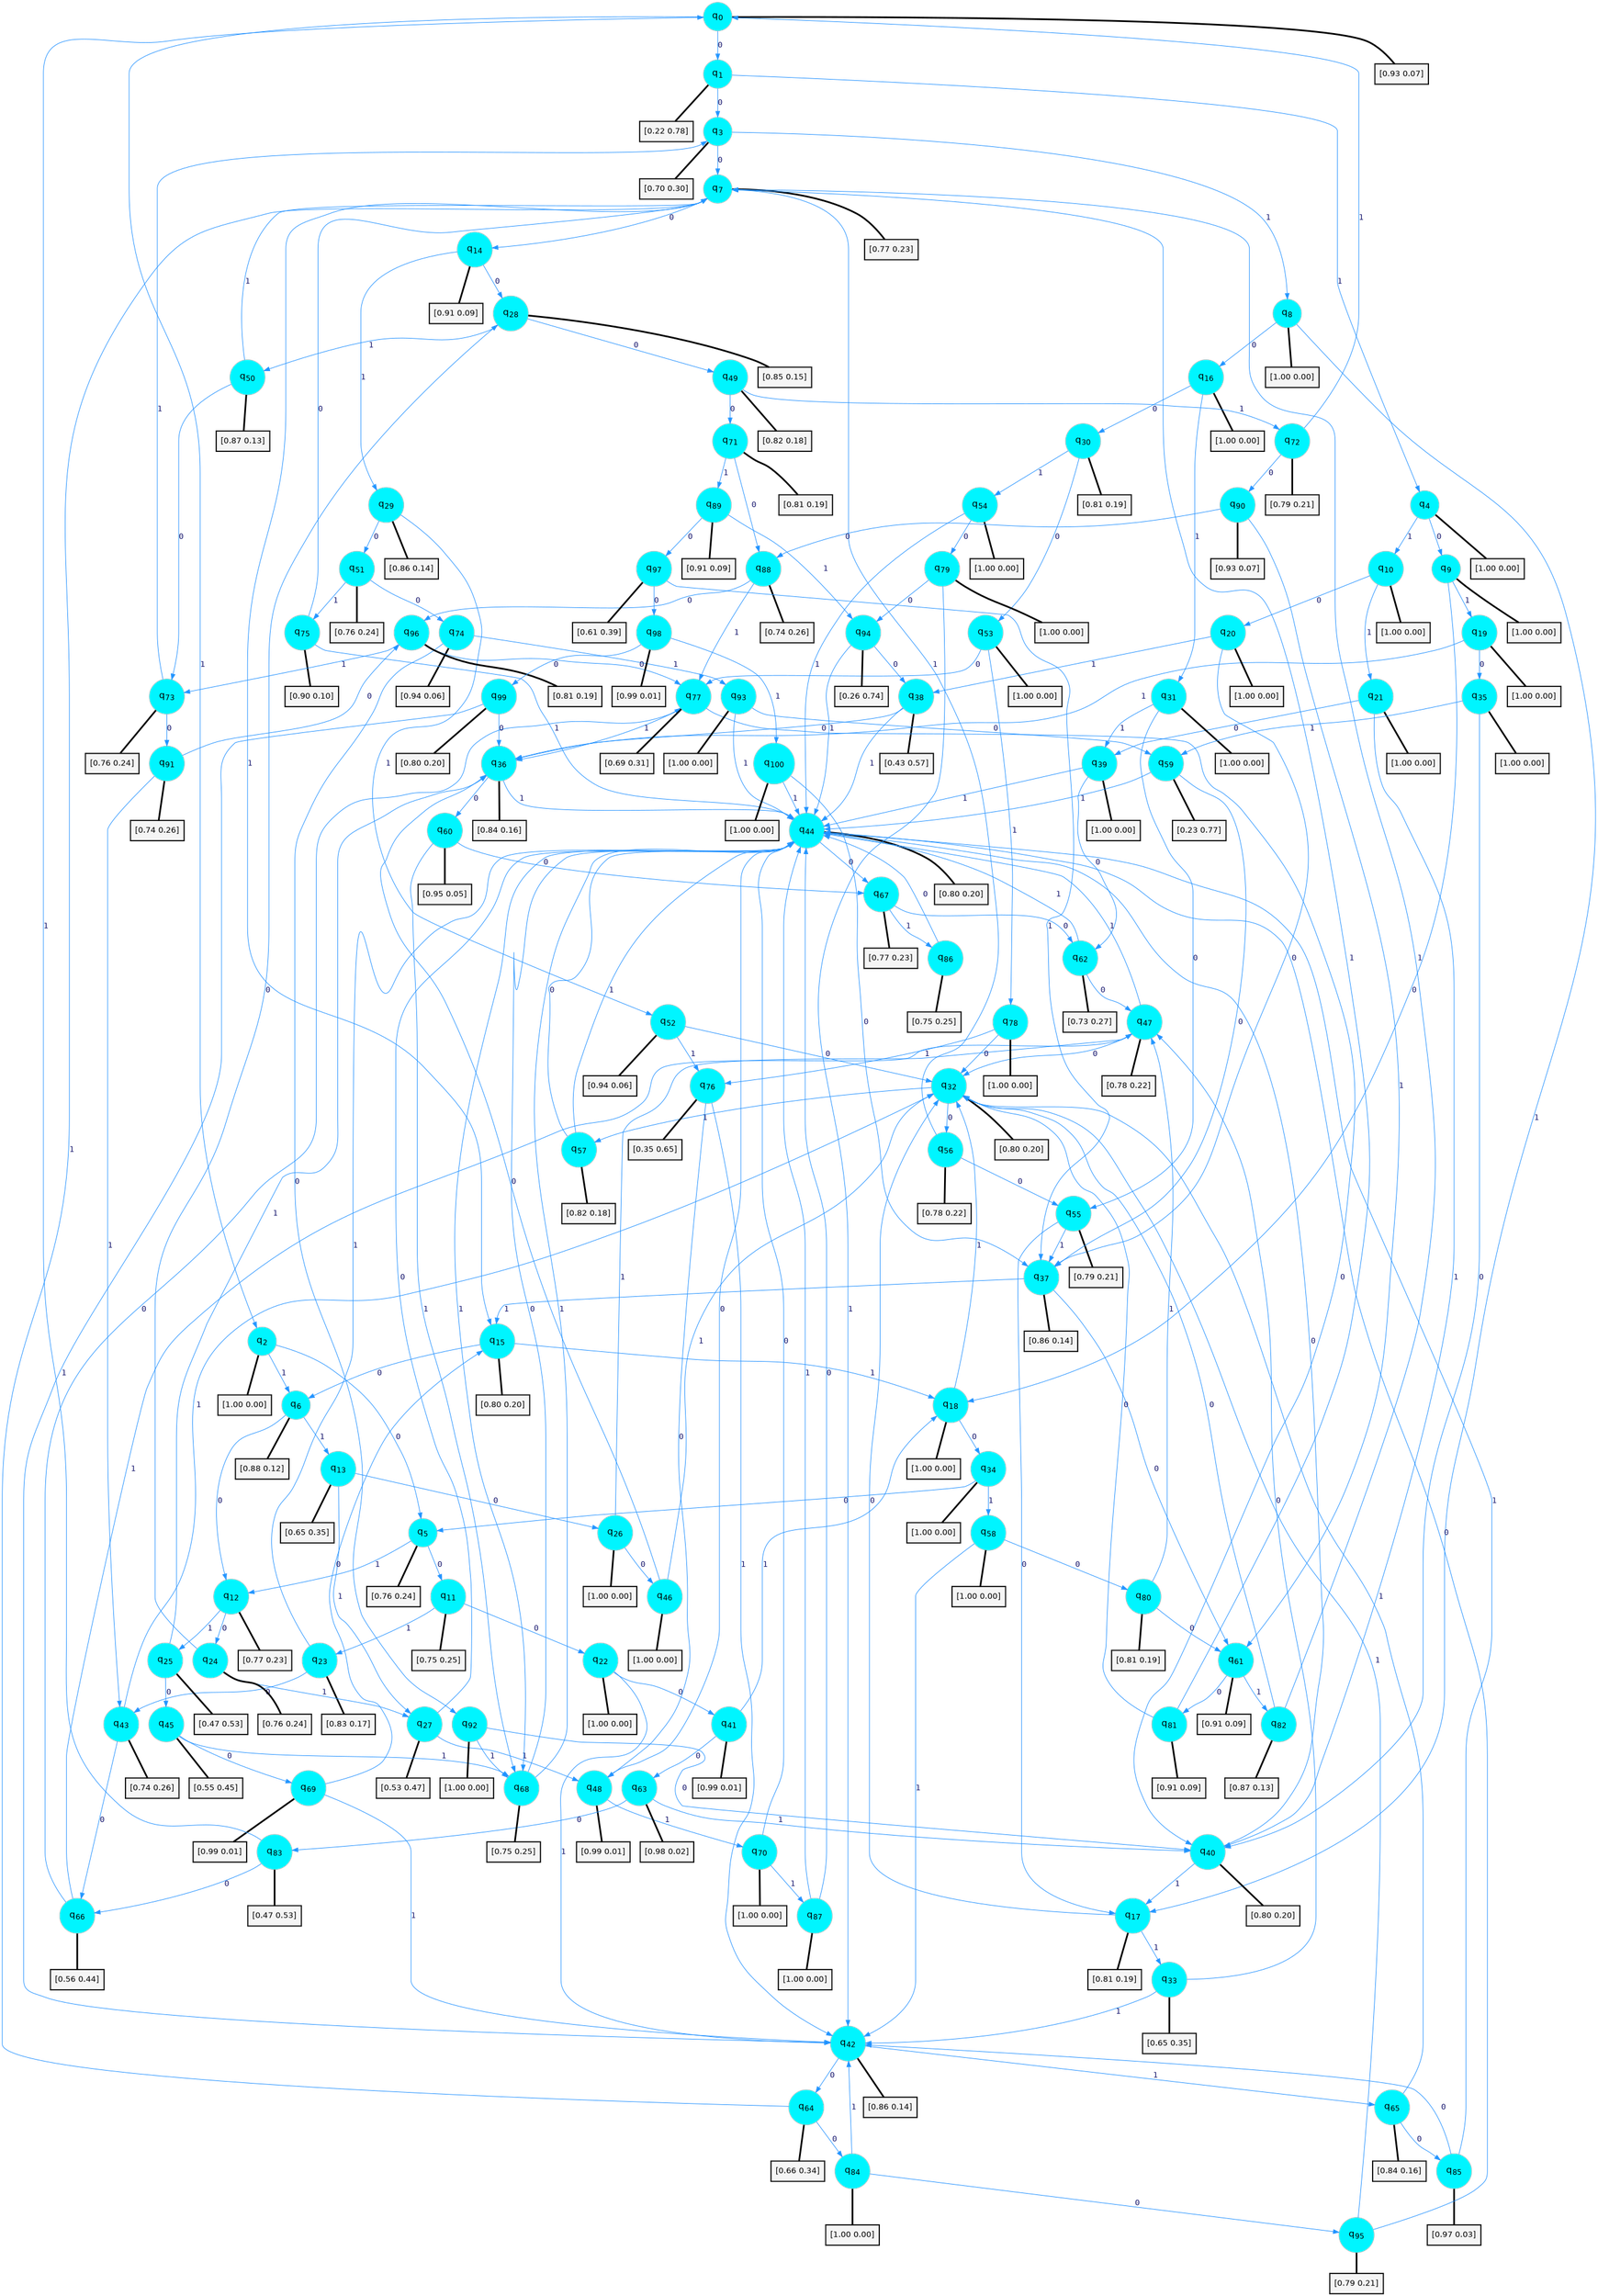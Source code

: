 digraph G {
graph [
bgcolor=transparent, dpi=300, rankdir=TD, size="40,25"];
node [
color=gray, fillcolor=turquoise1, fontcolor=black, fontname=Helvetica, fontsize=16, fontweight=bold, shape=circle, style=filled];
edge [
arrowsize=1, color=dodgerblue1, fontcolor=midnightblue, fontname=courier, fontweight=bold, penwidth=1, style=solid, weight=20];
0[label=<q<SUB>0</SUB>>];
1[label=<q<SUB>1</SUB>>];
2[label=<q<SUB>2</SUB>>];
3[label=<q<SUB>3</SUB>>];
4[label=<q<SUB>4</SUB>>];
5[label=<q<SUB>5</SUB>>];
6[label=<q<SUB>6</SUB>>];
7[label=<q<SUB>7</SUB>>];
8[label=<q<SUB>8</SUB>>];
9[label=<q<SUB>9</SUB>>];
10[label=<q<SUB>10</SUB>>];
11[label=<q<SUB>11</SUB>>];
12[label=<q<SUB>12</SUB>>];
13[label=<q<SUB>13</SUB>>];
14[label=<q<SUB>14</SUB>>];
15[label=<q<SUB>15</SUB>>];
16[label=<q<SUB>16</SUB>>];
17[label=<q<SUB>17</SUB>>];
18[label=<q<SUB>18</SUB>>];
19[label=<q<SUB>19</SUB>>];
20[label=<q<SUB>20</SUB>>];
21[label=<q<SUB>21</SUB>>];
22[label=<q<SUB>22</SUB>>];
23[label=<q<SUB>23</SUB>>];
24[label=<q<SUB>24</SUB>>];
25[label=<q<SUB>25</SUB>>];
26[label=<q<SUB>26</SUB>>];
27[label=<q<SUB>27</SUB>>];
28[label=<q<SUB>28</SUB>>];
29[label=<q<SUB>29</SUB>>];
30[label=<q<SUB>30</SUB>>];
31[label=<q<SUB>31</SUB>>];
32[label=<q<SUB>32</SUB>>];
33[label=<q<SUB>33</SUB>>];
34[label=<q<SUB>34</SUB>>];
35[label=<q<SUB>35</SUB>>];
36[label=<q<SUB>36</SUB>>];
37[label=<q<SUB>37</SUB>>];
38[label=<q<SUB>38</SUB>>];
39[label=<q<SUB>39</SUB>>];
40[label=<q<SUB>40</SUB>>];
41[label=<q<SUB>41</SUB>>];
42[label=<q<SUB>42</SUB>>];
43[label=<q<SUB>43</SUB>>];
44[label=<q<SUB>44</SUB>>];
45[label=<q<SUB>45</SUB>>];
46[label=<q<SUB>46</SUB>>];
47[label=<q<SUB>47</SUB>>];
48[label=<q<SUB>48</SUB>>];
49[label=<q<SUB>49</SUB>>];
50[label=<q<SUB>50</SUB>>];
51[label=<q<SUB>51</SUB>>];
52[label=<q<SUB>52</SUB>>];
53[label=<q<SUB>53</SUB>>];
54[label=<q<SUB>54</SUB>>];
55[label=<q<SUB>55</SUB>>];
56[label=<q<SUB>56</SUB>>];
57[label=<q<SUB>57</SUB>>];
58[label=<q<SUB>58</SUB>>];
59[label=<q<SUB>59</SUB>>];
60[label=<q<SUB>60</SUB>>];
61[label=<q<SUB>61</SUB>>];
62[label=<q<SUB>62</SUB>>];
63[label=<q<SUB>63</SUB>>];
64[label=<q<SUB>64</SUB>>];
65[label=<q<SUB>65</SUB>>];
66[label=<q<SUB>66</SUB>>];
67[label=<q<SUB>67</SUB>>];
68[label=<q<SUB>68</SUB>>];
69[label=<q<SUB>69</SUB>>];
70[label=<q<SUB>70</SUB>>];
71[label=<q<SUB>71</SUB>>];
72[label=<q<SUB>72</SUB>>];
73[label=<q<SUB>73</SUB>>];
74[label=<q<SUB>74</SUB>>];
75[label=<q<SUB>75</SUB>>];
76[label=<q<SUB>76</SUB>>];
77[label=<q<SUB>77</SUB>>];
78[label=<q<SUB>78</SUB>>];
79[label=<q<SUB>79</SUB>>];
80[label=<q<SUB>80</SUB>>];
81[label=<q<SUB>81</SUB>>];
82[label=<q<SUB>82</SUB>>];
83[label=<q<SUB>83</SUB>>];
84[label=<q<SUB>84</SUB>>];
85[label=<q<SUB>85</SUB>>];
86[label=<q<SUB>86</SUB>>];
87[label=<q<SUB>87</SUB>>];
88[label=<q<SUB>88</SUB>>];
89[label=<q<SUB>89</SUB>>];
90[label=<q<SUB>90</SUB>>];
91[label=<q<SUB>91</SUB>>];
92[label=<q<SUB>92</SUB>>];
93[label=<q<SUB>93</SUB>>];
94[label=<q<SUB>94</SUB>>];
95[label=<q<SUB>95</SUB>>];
96[label=<q<SUB>96</SUB>>];
97[label=<q<SUB>97</SUB>>];
98[label=<q<SUB>98</SUB>>];
99[label=<q<SUB>99</SUB>>];
100[label=<q<SUB>100</SUB>>];
101[label="[0.93 0.07]", shape=box,fontcolor=black, fontname=Helvetica, fontsize=14, penwidth=2, fillcolor=whitesmoke,color=black];
102[label="[0.22 0.78]", shape=box,fontcolor=black, fontname=Helvetica, fontsize=14, penwidth=2, fillcolor=whitesmoke,color=black];
103[label="[1.00 0.00]", shape=box,fontcolor=black, fontname=Helvetica, fontsize=14, penwidth=2, fillcolor=whitesmoke,color=black];
104[label="[0.70 0.30]", shape=box,fontcolor=black, fontname=Helvetica, fontsize=14, penwidth=2, fillcolor=whitesmoke,color=black];
105[label="[1.00 0.00]", shape=box,fontcolor=black, fontname=Helvetica, fontsize=14, penwidth=2, fillcolor=whitesmoke,color=black];
106[label="[0.76 0.24]", shape=box,fontcolor=black, fontname=Helvetica, fontsize=14, penwidth=2, fillcolor=whitesmoke,color=black];
107[label="[0.88 0.12]", shape=box,fontcolor=black, fontname=Helvetica, fontsize=14, penwidth=2, fillcolor=whitesmoke,color=black];
108[label="[0.77 0.23]", shape=box,fontcolor=black, fontname=Helvetica, fontsize=14, penwidth=2, fillcolor=whitesmoke,color=black];
109[label="[1.00 0.00]", shape=box,fontcolor=black, fontname=Helvetica, fontsize=14, penwidth=2, fillcolor=whitesmoke,color=black];
110[label="[1.00 0.00]", shape=box,fontcolor=black, fontname=Helvetica, fontsize=14, penwidth=2, fillcolor=whitesmoke,color=black];
111[label="[1.00 0.00]", shape=box,fontcolor=black, fontname=Helvetica, fontsize=14, penwidth=2, fillcolor=whitesmoke,color=black];
112[label="[0.75 0.25]", shape=box,fontcolor=black, fontname=Helvetica, fontsize=14, penwidth=2, fillcolor=whitesmoke,color=black];
113[label="[0.77 0.23]", shape=box,fontcolor=black, fontname=Helvetica, fontsize=14, penwidth=2, fillcolor=whitesmoke,color=black];
114[label="[0.65 0.35]", shape=box,fontcolor=black, fontname=Helvetica, fontsize=14, penwidth=2, fillcolor=whitesmoke,color=black];
115[label="[0.91 0.09]", shape=box,fontcolor=black, fontname=Helvetica, fontsize=14, penwidth=2, fillcolor=whitesmoke,color=black];
116[label="[0.80 0.20]", shape=box,fontcolor=black, fontname=Helvetica, fontsize=14, penwidth=2, fillcolor=whitesmoke,color=black];
117[label="[1.00 0.00]", shape=box,fontcolor=black, fontname=Helvetica, fontsize=14, penwidth=2, fillcolor=whitesmoke,color=black];
118[label="[0.81 0.19]", shape=box,fontcolor=black, fontname=Helvetica, fontsize=14, penwidth=2, fillcolor=whitesmoke,color=black];
119[label="[1.00 0.00]", shape=box,fontcolor=black, fontname=Helvetica, fontsize=14, penwidth=2, fillcolor=whitesmoke,color=black];
120[label="[1.00 0.00]", shape=box,fontcolor=black, fontname=Helvetica, fontsize=14, penwidth=2, fillcolor=whitesmoke,color=black];
121[label="[1.00 0.00]", shape=box,fontcolor=black, fontname=Helvetica, fontsize=14, penwidth=2, fillcolor=whitesmoke,color=black];
122[label="[1.00 0.00]", shape=box,fontcolor=black, fontname=Helvetica, fontsize=14, penwidth=2, fillcolor=whitesmoke,color=black];
123[label="[1.00 0.00]", shape=box,fontcolor=black, fontname=Helvetica, fontsize=14, penwidth=2, fillcolor=whitesmoke,color=black];
124[label="[0.83 0.17]", shape=box,fontcolor=black, fontname=Helvetica, fontsize=14, penwidth=2, fillcolor=whitesmoke,color=black];
125[label="[0.76 0.24]", shape=box,fontcolor=black, fontname=Helvetica, fontsize=14, penwidth=2, fillcolor=whitesmoke,color=black];
126[label="[0.47 0.53]", shape=box,fontcolor=black, fontname=Helvetica, fontsize=14, penwidth=2, fillcolor=whitesmoke,color=black];
127[label="[1.00 0.00]", shape=box,fontcolor=black, fontname=Helvetica, fontsize=14, penwidth=2, fillcolor=whitesmoke,color=black];
128[label="[0.53 0.47]", shape=box,fontcolor=black, fontname=Helvetica, fontsize=14, penwidth=2, fillcolor=whitesmoke,color=black];
129[label="[0.85 0.15]", shape=box,fontcolor=black, fontname=Helvetica, fontsize=14, penwidth=2, fillcolor=whitesmoke,color=black];
130[label="[0.86 0.14]", shape=box,fontcolor=black, fontname=Helvetica, fontsize=14, penwidth=2, fillcolor=whitesmoke,color=black];
131[label="[0.81 0.19]", shape=box,fontcolor=black, fontname=Helvetica, fontsize=14, penwidth=2, fillcolor=whitesmoke,color=black];
132[label="[1.00 0.00]", shape=box,fontcolor=black, fontname=Helvetica, fontsize=14, penwidth=2, fillcolor=whitesmoke,color=black];
133[label="[0.80 0.20]", shape=box,fontcolor=black, fontname=Helvetica, fontsize=14, penwidth=2, fillcolor=whitesmoke,color=black];
134[label="[0.65 0.35]", shape=box,fontcolor=black, fontname=Helvetica, fontsize=14, penwidth=2, fillcolor=whitesmoke,color=black];
135[label="[1.00 0.00]", shape=box,fontcolor=black, fontname=Helvetica, fontsize=14, penwidth=2, fillcolor=whitesmoke,color=black];
136[label="[1.00 0.00]", shape=box,fontcolor=black, fontname=Helvetica, fontsize=14, penwidth=2, fillcolor=whitesmoke,color=black];
137[label="[0.84 0.16]", shape=box,fontcolor=black, fontname=Helvetica, fontsize=14, penwidth=2, fillcolor=whitesmoke,color=black];
138[label="[0.86 0.14]", shape=box,fontcolor=black, fontname=Helvetica, fontsize=14, penwidth=2, fillcolor=whitesmoke,color=black];
139[label="[0.43 0.57]", shape=box,fontcolor=black, fontname=Helvetica, fontsize=14, penwidth=2, fillcolor=whitesmoke,color=black];
140[label="[1.00 0.00]", shape=box,fontcolor=black, fontname=Helvetica, fontsize=14, penwidth=2, fillcolor=whitesmoke,color=black];
141[label="[0.80 0.20]", shape=box,fontcolor=black, fontname=Helvetica, fontsize=14, penwidth=2, fillcolor=whitesmoke,color=black];
142[label="[0.99 0.01]", shape=box,fontcolor=black, fontname=Helvetica, fontsize=14, penwidth=2, fillcolor=whitesmoke,color=black];
143[label="[0.86 0.14]", shape=box,fontcolor=black, fontname=Helvetica, fontsize=14, penwidth=2, fillcolor=whitesmoke,color=black];
144[label="[0.74 0.26]", shape=box,fontcolor=black, fontname=Helvetica, fontsize=14, penwidth=2, fillcolor=whitesmoke,color=black];
145[label="[0.80 0.20]", shape=box,fontcolor=black, fontname=Helvetica, fontsize=14, penwidth=2, fillcolor=whitesmoke,color=black];
146[label="[0.55 0.45]", shape=box,fontcolor=black, fontname=Helvetica, fontsize=14, penwidth=2, fillcolor=whitesmoke,color=black];
147[label="[1.00 0.00]", shape=box,fontcolor=black, fontname=Helvetica, fontsize=14, penwidth=2, fillcolor=whitesmoke,color=black];
148[label="[0.78 0.22]", shape=box,fontcolor=black, fontname=Helvetica, fontsize=14, penwidth=2, fillcolor=whitesmoke,color=black];
149[label="[0.99 0.01]", shape=box,fontcolor=black, fontname=Helvetica, fontsize=14, penwidth=2, fillcolor=whitesmoke,color=black];
150[label="[0.82 0.18]", shape=box,fontcolor=black, fontname=Helvetica, fontsize=14, penwidth=2, fillcolor=whitesmoke,color=black];
151[label="[0.87 0.13]", shape=box,fontcolor=black, fontname=Helvetica, fontsize=14, penwidth=2, fillcolor=whitesmoke,color=black];
152[label="[0.76 0.24]", shape=box,fontcolor=black, fontname=Helvetica, fontsize=14, penwidth=2, fillcolor=whitesmoke,color=black];
153[label="[0.94 0.06]", shape=box,fontcolor=black, fontname=Helvetica, fontsize=14, penwidth=2, fillcolor=whitesmoke,color=black];
154[label="[1.00 0.00]", shape=box,fontcolor=black, fontname=Helvetica, fontsize=14, penwidth=2, fillcolor=whitesmoke,color=black];
155[label="[1.00 0.00]", shape=box,fontcolor=black, fontname=Helvetica, fontsize=14, penwidth=2, fillcolor=whitesmoke,color=black];
156[label="[0.79 0.21]", shape=box,fontcolor=black, fontname=Helvetica, fontsize=14, penwidth=2, fillcolor=whitesmoke,color=black];
157[label="[0.78 0.22]", shape=box,fontcolor=black, fontname=Helvetica, fontsize=14, penwidth=2, fillcolor=whitesmoke,color=black];
158[label="[0.82 0.18]", shape=box,fontcolor=black, fontname=Helvetica, fontsize=14, penwidth=2, fillcolor=whitesmoke,color=black];
159[label="[1.00 0.00]", shape=box,fontcolor=black, fontname=Helvetica, fontsize=14, penwidth=2, fillcolor=whitesmoke,color=black];
160[label="[0.23 0.77]", shape=box,fontcolor=black, fontname=Helvetica, fontsize=14, penwidth=2, fillcolor=whitesmoke,color=black];
161[label="[0.95 0.05]", shape=box,fontcolor=black, fontname=Helvetica, fontsize=14, penwidth=2, fillcolor=whitesmoke,color=black];
162[label="[0.91 0.09]", shape=box,fontcolor=black, fontname=Helvetica, fontsize=14, penwidth=2, fillcolor=whitesmoke,color=black];
163[label="[0.73 0.27]", shape=box,fontcolor=black, fontname=Helvetica, fontsize=14, penwidth=2, fillcolor=whitesmoke,color=black];
164[label="[0.98 0.02]", shape=box,fontcolor=black, fontname=Helvetica, fontsize=14, penwidth=2, fillcolor=whitesmoke,color=black];
165[label="[0.66 0.34]", shape=box,fontcolor=black, fontname=Helvetica, fontsize=14, penwidth=2, fillcolor=whitesmoke,color=black];
166[label="[0.84 0.16]", shape=box,fontcolor=black, fontname=Helvetica, fontsize=14, penwidth=2, fillcolor=whitesmoke,color=black];
167[label="[0.56 0.44]", shape=box,fontcolor=black, fontname=Helvetica, fontsize=14, penwidth=2, fillcolor=whitesmoke,color=black];
168[label="[0.77 0.23]", shape=box,fontcolor=black, fontname=Helvetica, fontsize=14, penwidth=2, fillcolor=whitesmoke,color=black];
169[label="[0.75 0.25]", shape=box,fontcolor=black, fontname=Helvetica, fontsize=14, penwidth=2, fillcolor=whitesmoke,color=black];
170[label="[0.99 0.01]", shape=box,fontcolor=black, fontname=Helvetica, fontsize=14, penwidth=2, fillcolor=whitesmoke,color=black];
171[label="[1.00 0.00]", shape=box,fontcolor=black, fontname=Helvetica, fontsize=14, penwidth=2, fillcolor=whitesmoke,color=black];
172[label="[0.81 0.19]", shape=box,fontcolor=black, fontname=Helvetica, fontsize=14, penwidth=2, fillcolor=whitesmoke,color=black];
173[label="[0.79 0.21]", shape=box,fontcolor=black, fontname=Helvetica, fontsize=14, penwidth=2, fillcolor=whitesmoke,color=black];
174[label="[0.76 0.24]", shape=box,fontcolor=black, fontname=Helvetica, fontsize=14, penwidth=2, fillcolor=whitesmoke,color=black];
175[label="[0.94 0.06]", shape=box,fontcolor=black, fontname=Helvetica, fontsize=14, penwidth=2, fillcolor=whitesmoke,color=black];
176[label="[0.90 0.10]", shape=box,fontcolor=black, fontname=Helvetica, fontsize=14, penwidth=2, fillcolor=whitesmoke,color=black];
177[label="[0.35 0.65]", shape=box,fontcolor=black, fontname=Helvetica, fontsize=14, penwidth=2, fillcolor=whitesmoke,color=black];
178[label="[0.69 0.31]", shape=box,fontcolor=black, fontname=Helvetica, fontsize=14, penwidth=2, fillcolor=whitesmoke,color=black];
179[label="[1.00 0.00]", shape=box,fontcolor=black, fontname=Helvetica, fontsize=14, penwidth=2, fillcolor=whitesmoke,color=black];
180[label="[1.00 0.00]", shape=box,fontcolor=black, fontname=Helvetica, fontsize=14, penwidth=2, fillcolor=whitesmoke,color=black];
181[label="[0.81 0.19]", shape=box,fontcolor=black, fontname=Helvetica, fontsize=14, penwidth=2, fillcolor=whitesmoke,color=black];
182[label="[0.91 0.09]", shape=box,fontcolor=black, fontname=Helvetica, fontsize=14, penwidth=2, fillcolor=whitesmoke,color=black];
183[label="[0.87 0.13]", shape=box,fontcolor=black, fontname=Helvetica, fontsize=14, penwidth=2, fillcolor=whitesmoke,color=black];
184[label="[0.47 0.53]", shape=box,fontcolor=black, fontname=Helvetica, fontsize=14, penwidth=2, fillcolor=whitesmoke,color=black];
185[label="[1.00 0.00]", shape=box,fontcolor=black, fontname=Helvetica, fontsize=14, penwidth=2, fillcolor=whitesmoke,color=black];
186[label="[0.97 0.03]", shape=box,fontcolor=black, fontname=Helvetica, fontsize=14, penwidth=2, fillcolor=whitesmoke,color=black];
187[label="[0.75 0.25]", shape=box,fontcolor=black, fontname=Helvetica, fontsize=14, penwidth=2, fillcolor=whitesmoke,color=black];
188[label="[1.00 0.00]", shape=box,fontcolor=black, fontname=Helvetica, fontsize=14, penwidth=2, fillcolor=whitesmoke,color=black];
189[label="[0.74 0.26]", shape=box,fontcolor=black, fontname=Helvetica, fontsize=14, penwidth=2, fillcolor=whitesmoke,color=black];
190[label="[0.91 0.09]", shape=box,fontcolor=black, fontname=Helvetica, fontsize=14, penwidth=2, fillcolor=whitesmoke,color=black];
191[label="[0.93 0.07]", shape=box,fontcolor=black, fontname=Helvetica, fontsize=14, penwidth=2, fillcolor=whitesmoke,color=black];
192[label="[0.74 0.26]", shape=box,fontcolor=black, fontname=Helvetica, fontsize=14, penwidth=2, fillcolor=whitesmoke,color=black];
193[label="[1.00 0.00]", shape=box,fontcolor=black, fontname=Helvetica, fontsize=14, penwidth=2, fillcolor=whitesmoke,color=black];
194[label="[1.00 0.00]", shape=box,fontcolor=black, fontname=Helvetica, fontsize=14, penwidth=2, fillcolor=whitesmoke,color=black];
195[label="[0.26 0.74]", shape=box,fontcolor=black, fontname=Helvetica, fontsize=14, penwidth=2, fillcolor=whitesmoke,color=black];
196[label="[0.79 0.21]", shape=box,fontcolor=black, fontname=Helvetica, fontsize=14, penwidth=2, fillcolor=whitesmoke,color=black];
197[label="[0.81 0.19]", shape=box,fontcolor=black, fontname=Helvetica, fontsize=14, penwidth=2, fillcolor=whitesmoke,color=black];
198[label="[0.61 0.39]", shape=box,fontcolor=black, fontname=Helvetica, fontsize=14, penwidth=2, fillcolor=whitesmoke,color=black];
199[label="[0.99 0.01]", shape=box,fontcolor=black, fontname=Helvetica, fontsize=14, penwidth=2, fillcolor=whitesmoke,color=black];
200[label="[0.80 0.20]", shape=box,fontcolor=black, fontname=Helvetica, fontsize=14, penwidth=2, fillcolor=whitesmoke,color=black];
201[label="[1.00 0.00]", shape=box,fontcolor=black, fontname=Helvetica, fontsize=14, penwidth=2, fillcolor=whitesmoke,color=black];
0->1 [label=0];
0->2 [label=1];
0->101 [arrowhead=none, penwidth=3,color=black];
1->3 [label=0];
1->4 [label=1];
1->102 [arrowhead=none, penwidth=3,color=black];
2->5 [label=0];
2->6 [label=1];
2->103 [arrowhead=none, penwidth=3,color=black];
3->7 [label=0];
3->8 [label=1];
3->104 [arrowhead=none, penwidth=3,color=black];
4->9 [label=0];
4->10 [label=1];
4->105 [arrowhead=none, penwidth=3,color=black];
5->11 [label=0];
5->12 [label=1];
5->106 [arrowhead=none, penwidth=3,color=black];
6->12 [label=0];
6->13 [label=1];
6->107 [arrowhead=none, penwidth=3,color=black];
7->14 [label=0];
7->15 [label=1];
7->108 [arrowhead=none, penwidth=3,color=black];
8->16 [label=0];
8->17 [label=1];
8->109 [arrowhead=none, penwidth=3,color=black];
9->18 [label=0];
9->19 [label=1];
9->110 [arrowhead=none, penwidth=3,color=black];
10->20 [label=0];
10->21 [label=1];
10->111 [arrowhead=none, penwidth=3,color=black];
11->22 [label=0];
11->23 [label=1];
11->112 [arrowhead=none, penwidth=3,color=black];
12->24 [label=0];
12->25 [label=1];
12->113 [arrowhead=none, penwidth=3,color=black];
13->26 [label=0];
13->27 [label=1];
13->114 [arrowhead=none, penwidth=3,color=black];
14->28 [label=0];
14->29 [label=1];
14->115 [arrowhead=none, penwidth=3,color=black];
15->6 [label=0];
15->18 [label=1];
15->116 [arrowhead=none, penwidth=3,color=black];
16->30 [label=0];
16->31 [label=1];
16->117 [arrowhead=none, penwidth=3,color=black];
17->32 [label=0];
17->33 [label=1];
17->118 [arrowhead=none, penwidth=3,color=black];
18->34 [label=0];
18->32 [label=1];
18->119 [arrowhead=none, penwidth=3,color=black];
19->35 [label=0];
19->36 [label=1];
19->120 [arrowhead=none, penwidth=3,color=black];
20->37 [label=0];
20->38 [label=1];
20->121 [arrowhead=none, penwidth=3,color=black];
21->39 [label=0];
21->40 [label=1];
21->122 [arrowhead=none, penwidth=3,color=black];
22->41 [label=0];
22->42 [label=1];
22->123 [arrowhead=none, penwidth=3,color=black];
23->43 [label=0];
23->44 [label=1];
23->124 [arrowhead=none, penwidth=3,color=black];
24->28 [label=0];
24->27 [label=1];
24->125 [arrowhead=none, penwidth=3,color=black];
25->45 [label=0];
25->36 [label=1];
25->126 [arrowhead=none, penwidth=3,color=black];
26->46 [label=0];
26->47 [label=1];
26->127 [arrowhead=none, penwidth=3,color=black];
27->44 [label=0];
27->48 [label=1];
27->128 [arrowhead=none, penwidth=3,color=black];
28->49 [label=0];
28->50 [label=1];
28->129 [arrowhead=none, penwidth=3,color=black];
29->51 [label=0];
29->52 [label=1];
29->130 [arrowhead=none, penwidth=3,color=black];
30->53 [label=0];
30->54 [label=1];
30->131 [arrowhead=none, penwidth=3,color=black];
31->55 [label=0];
31->39 [label=1];
31->132 [arrowhead=none, penwidth=3,color=black];
32->56 [label=0];
32->57 [label=1];
32->133 [arrowhead=none, penwidth=3,color=black];
33->47 [label=0];
33->42 [label=1];
33->134 [arrowhead=none, penwidth=3,color=black];
34->5 [label=0];
34->58 [label=1];
34->135 [arrowhead=none, penwidth=3,color=black];
35->40 [label=0];
35->59 [label=1];
35->136 [arrowhead=none, penwidth=3,color=black];
36->60 [label=0];
36->44 [label=1];
36->137 [arrowhead=none, penwidth=3,color=black];
37->61 [label=0];
37->15 [label=1];
37->138 [arrowhead=none, penwidth=3,color=black];
38->36 [label=0];
38->44 [label=1];
38->139 [arrowhead=none, penwidth=3,color=black];
39->62 [label=0];
39->44 [label=1];
39->140 [arrowhead=none, penwidth=3,color=black];
40->44 [label=0];
40->17 [label=1];
40->141 [arrowhead=none, penwidth=3,color=black];
41->63 [label=0];
41->18 [label=1];
41->142 [arrowhead=none, penwidth=3,color=black];
42->64 [label=0];
42->65 [label=1];
42->143 [arrowhead=none, penwidth=3,color=black];
43->66 [label=0];
43->32 [label=1];
43->144 [arrowhead=none, penwidth=3,color=black];
44->67 [label=0];
44->68 [label=1];
44->145 [arrowhead=none, penwidth=3,color=black];
45->69 [label=0];
45->68 [label=1];
45->146 [arrowhead=none, penwidth=3,color=black];
46->36 [label=0];
46->32 [label=1];
46->147 [arrowhead=none, penwidth=3,color=black];
47->32 [label=0];
47->44 [label=1];
47->148 [arrowhead=none, penwidth=3,color=black];
48->44 [label=0];
48->70 [label=1];
48->149 [arrowhead=none, penwidth=3,color=black];
49->71 [label=0];
49->72 [label=1];
49->150 [arrowhead=none, penwidth=3,color=black];
50->73 [label=0];
50->7 [label=1];
50->151 [arrowhead=none, penwidth=3,color=black];
51->74 [label=0];
51->75 [label=1];
51->152 [arrowhead=none, penwidth=3,color=black];
52->32 [label=0];
52->76 [label=1];
52->153 [arrowhead=none, penwidth=3,color=black];
53->77 [label=0];
53->78 [label=1];
53->154 [arrowhead=none, penwidth=3,color=black];
54->79 [label=0];
54->44 [label=1];
54->155 [arrowhead=none, penwidth=3,color=black];
55->17 [label=0];
55->37 [label=1];
55->156 [arrowhead=none, penwidth=3,color=black];
56->55 [label=0];
56->7 [label=1];
56->157 [arrowhead=none, penwidth=3,color=black];
57->44 [label=0];
57->44 [label=1];
57->158 [arrowhead=none, penwidth=3,color=black];
58->80 [label=0];
58->42 [label=1];
58->159 [arrowhead=none, penwidth=3,color=black];
59->37 [label=0];
59->44 [label=1];
59->160 [arrowhead=none, penwidth=3,color=black];
60->67 [label=0];
60->68 [label=1];
60->161 [arrowhead=none, penwidth=3,color=black];
61->81 [label=0];
61->82 [label=1];
61->162 [arrowhead=none, penwidth=3,color=black];
62->47 [label=0];
62->44 [label=1];
62->163 [arrowhead=none, penwidth=3,color=black];
63->83 [label=0];
63->40 [label=1];
63->164 [arrowhead=none, penwidth=3,color=black];
64->84 [label=0];
64->7 [label=1];
64->165 [arrowhead=none, penwidth=3,color=black];
65->85 [label=0];
65->32 [label=1];
65->166 [arrowhead=none, penwidth=3,color=black];
66->77 [label=0];
66->47 [label=1];
66->167 [arrowhead=none, penwidth=3,color=black];
67->62 [label=0];
67->86 [label=1];
67->168 [arrowhead=none, penwidth=3,color=black];
68->44 [label=0];
68->44 [label=1];
68->169 [arrowhead=none, penwidth=3,color=black];
69->15 [label=0];
69->42 [label=1];
69->170 [arrowhead=none, penwidth=3,color=black];
70->44 [label=0];
70->87 [label=1];
70->171 [arrowhead=none, penwidth=3,color=black];
71->88 [label=0];
71->89 [label=1];
71->172 [arrowhead=none, penwidth=3,color=black];
72->90 [label=0];
72->0 [label=1];
72->173 [arrowhead=none, penwidth=3,color=black];
73->91 [label=0];
73->3 [label=1];
73->174 [arrowhead=none, penwidth=3,color=black];
74->92 [label=0];
74->93 [label=1];
74->175 [arrowhead=none, penwidth=3,color=black];
75->7 [label=0];
75->44 [label=1];
75->176 [arrowhead=none, penwidth=3,color=black];
76->48 [label=0];
76->42 [label=1];
76->177 [arrowhead=none, penwidth=3,color=black];
77->40 [label=0];
77->36 [label=1];
77->178 [arrowhead=none, penwidth=3,color=black];
78->32 [label=0];
78->76 [label=1];
78->179 [arrowhead=none, penwidth=3,color=black];
79->94 [label=0];
79->42 [label=1];
79->180 [arrowhead=none, penwidth=3,color=black];
80->61 [label=0];
80->47 [label=1];
80->181 [arrowhead=none, penwidth=3,color=black];
81->32 [label=0];
81->7 [label=1];
81->182 [arrowhead=none, penwidth=3,color=black];
82->32 [label=0];
82->7 [label=1];
82->183 [arrowhead=none, penwidth=3,color=black];
83->66 [label=0];
83->0 [label=1];
83->184 [arrowhead=none, penwidth=3,color=black];
84->95 [label=0];
84->42 [label=1];
84->185 [arrowhead=none, penwidth=3,color=black];
85->42 [label=0];
85->44 [label=1];
85->186 [arrowhead=none, penwidth=3,color=black];
86->44 [label=0];
86->187 [arrowhead=none, penwidth=3,color=black];
87->44 [label=0];
87->44 [label=1];
87->188 [arrowhead=none, penwidth=3,color=black];
88->96 [label=0];
88->77 [label=1];
88->189 [arrowhead=none, penwidth=3,color=black];
89->97 [label=0];
89->94 [label=1];
89->190 [arrowhead=none, penwidth=3,color=black];
90->88 [label=0];
90->61 [label=1];
90->191 [arrowhead=none, penwidth=3,color=black];
91->96 [label=0];
91->43 [label=1];
91->192 [arrowhead=none, penwidth=3,color=black];
92->40 [label=0];
92->68 [label=1];
92->193 [arrowhead=none, penwidth=3,color=black];
93->59 [label=0];
93->44 [label=1];
93->194 [arrowhead=none, penwidth=3,color=black];
94->38 [label=0];
94->44 [label=1];
94->195 [arrowhead=none, penwidth=3,color=black];
95->44 [label=0];
95->32 [label=1];
95->196 [arrowhead=none, penwidth=3,color=black];
96->77 [label=0];
96->73 [label=1];
96->197 [arrowhead=none, penwidth=3,color=black];
97->98 [label=0];
97->37 [label=1];
97->198 [arrowhead=none, penwidth=3,color=black];
98->99 [label=0];
98->100 [label=1];
98->199 [arrowhead=none, penwidth=3,color=black];
99->36 [label=0];
99->42 [label=1];
99->200 [arrowhead=none, penwidth=3,color=black];
100->37 [label=0];
100->44 [label=1];
100->201 [arrowhead=none, penwidth=3,color=black];
}
